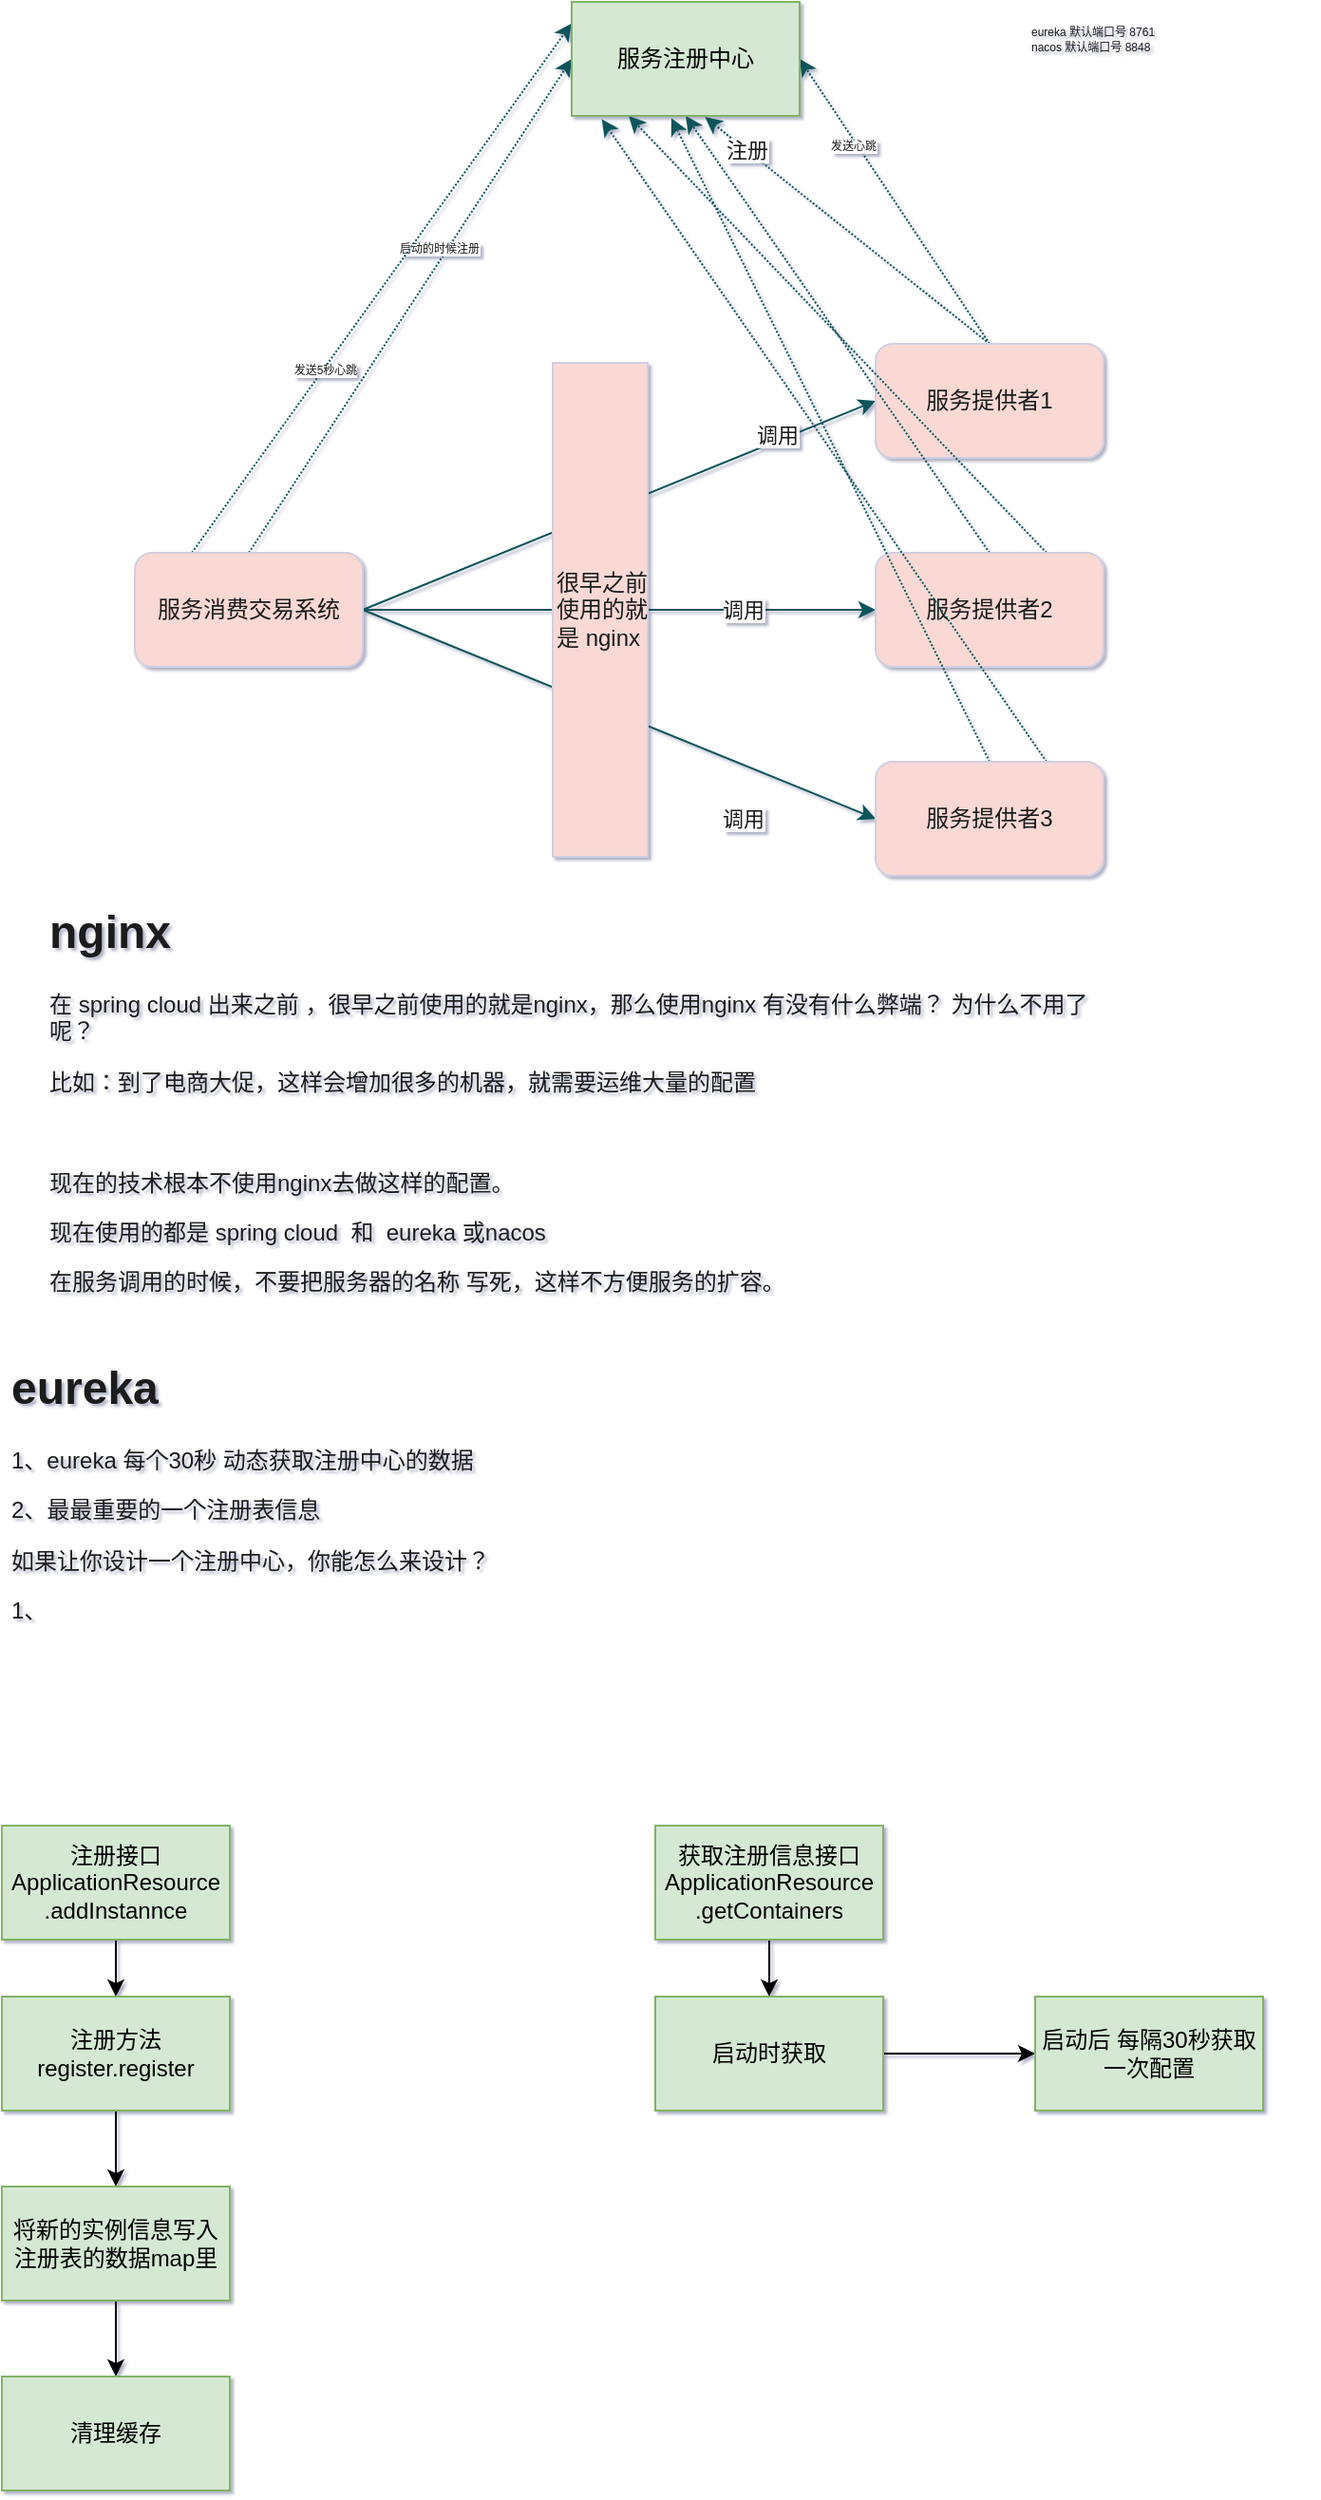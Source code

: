 <mxfile version="14.2.4" type="github">
  <diagram id="C5RBs43oDa-KdzZeNtuy" name="Page-1">
    <mxGraphModel dx="677" dy="378" grid="1" gridSize="10" guides="1" tooltips="1" connect="1" arrows="1" fold="1" page="1" pageScale="1" pageWidth="827" pageHeight="1169" background="none" math="0" shadow="1">
      <root>
        <mxCell id="WIyWlLk6GJQsqaUBKTNV-0" />
        <mxCell id="WIyWlLk6GJQsqaUBKTNV-1" parent="WIyWlLk6GJQsqaUBKTNV-0" />
        <mxCell id="w0ampsSdZ3sBVxdebY1X-4" style="rounded=1;sketch=0;orthogonalLoop=1;jettySize=auto;html=1;exitX=1;exitY=0.5;exitDx=0;exitDy=0;entryX=0;entryY=0.5;entryDx=0;entryDy=0;strokeColor=#09555B;fontColor=#1A1A1A;" parent="WIyWlLk6GJQsqaUBKTNV-1" source="w0ampsSdZ3sBVxdebY1X-0" target="w0ampsSdZ3sBVxdebY1X-1" edge="1">
          <mxGeometry relative="1" as="geometry" />
        </mxCell>
        <mxCell id="w0ampsSdZ3sBVxdebY1X-8" value="调用" style="edgeLabel;html=1;align=center;verticalAlign=middle;resizable=0;points=[];fontColor=#1A1A1A;" parent="w0ampsSdZ3sBVxdebY1X-4" vertex="1" connectable="0">
          <mxGeometry x="0.133" relative="1" as="geometry">
            <mxPoint x="65" y="-30" as="offset" />
          </mxGeometry>
        </mxCell>
        <mxCell id="w0ampsSdZ3sBVxdebY1X-5" style="rounded=1;sketch=0;orthogonalLoop=1;jettySize=auto;html=1;exitX=1;exitY=0.5;exitDx=0;exitDy=0;entryX=0;entryY=0.5;entryDx=0;entryDy=0;strokeColor=#09555B;fontColor=#1A1A1A;" parent="WIyWlLk6GJQsqaUBKTNV-1" source="w0ampsSdZ3sBVxdebY1X-0" target="w0ampsSdZ3sBVxdebY1X-2" edge="1">
          <mxGeometry relative="1" as="geometry" />
        </mxCell>
        <mxCell id="w0ampsSdZ3sBVxdebY1X-6" style="rounded=1;sketch=0;orthogonalLoop=1;jettySize=auto;html=1;exitX=1;exitY=0.5;exitDx=0;exitDy=0;entryX=0;entryY=0.5;entryDx=0;entryDy=0;strokeColor=#09555B;fontColor=#1A1A1A;" parent="WIyWlLk6GJQsqaUBKTNV-1" source="w0ampsSdZ3sBVxdebY1X-0" target="w0ampsSdZ3sBVxdebY1X-3" edge="1">
          <mxGeometry relative="1" as="geometry" />
        </mxCell>
        <mxCell id="w0ampsSdZ3sBVxdebY1X-28" style="edgeStyle=none;rounded=1;sketch=0;orthogonalLoop=1;jettySize=auto;html=1;exitX=0.5;exitY=0;exitDx=0;exitDy=0;entryX=0;entryY=0.5;entryDx=0;entryDy=0;dashed=1;dashPattern=1 1;strokeColor=#09555B;fontSize=6;fontColor=#1A1A1A;" parent="WIyWlLk6GJQsqaUBKTNV-1" source="w0ampsSdZ3sBVxdebY1X-0" target="w0ampsSdZ3sBVxdebY1X-16" edge="1">
          <mxGeometry relative="1" as="geometry" />
        </mxCell>
        <mxCell id="w0ampsSdZ3sBVxdebY1X-30" value="启动的时候注册" style="edgeLabel;html=1;align=center;verticalAlign=middle;resizable=0;points=[];fontSize=6;fontColor=#1A1A1A;" parent="w0ampsSdZ3sBVxdebY1X-28" vertex="1" connectable="0">
          <mxGeometry x="0.369" y="-1" relative="1" as="geometry">
            <mxPoint x="-17.17" y="17.37" as="offset" />
          </mxGeometry>
        </mxCell>
        <mxCell id="w0ampsSdZ3sBVxdebY1X-29" style="edgeStyle=none;rounded=1;sketch=0;orthogonalLoop=1;jettySize=auto;html=1;exitX=0.25;exitY=0;exitDx=0;exitDy=0;entryX=-0.001;entryY=0.19;entryDx=0;entryDy=0;entryPerimeter=0;dashed=1;dashPattern=1 1;strokeColor=#09555B;fontSize=6;fontColor=#1A1A1A;" parent="WIyWlLk6GJQsqaUBKTNV-1" source="w0ampsSdZ3sBVxdebY1X-0" target="w0ampsSdZ3sBVxdebY1X-16" edge="1">
          <mxGeometry relative="1" as="geometry" />
        </mxCell>
        <mxCell id="w0ampsSdZ3sBVxdebY1X-31" value="发送5秒心跳" style="edgeLabel;html=1;align=center;verticalAlign=middle;resizable=0;points=[];fontSize=6;fontColor=#1A1A1A;" parent="w0ampsSdZ3sBVxdebY1X-29" vertex="1" connectable="0">
          <mxGeometry x="-0.306" relative="1" as="geometry">
            <mxPoint as="offset" />
          </mxGeometry>
        </mxCell>
        <mxCell id="w0ampsSdZ3sBVxdebY1X-0" value="服务消费交易系统" style="whiteSpace=wrap;html=1;fillColor=#FAD9D5;strokeColor=#D0CEE2;fontColor=#1A1A1A;rounded=1;" parent="WIyWlLk6GJQsqaUBKTNV-1" vertex="1">
          <mxGeometry x="140" y="360" width="120" height="60" as="geometry" />
        </mxCell>
        <mxCell id="w0ampsSdZ3sBVxdebY1X-17" style="edgeStyle=none;rounded=1;sketch=0;orthogonalLoop=1;jettySize=auto;html=1;exitX=0.5;exitY=0;exitDx=0;exitDy=0;entryX=0.585;entryY=1.01;entryDx=0;entryDy=0;entryPerimeter=0;strokeColor=#09555B;fontColor=#1A1A1A;dashed=1;dashPattern=1 1;" parent="WIyWlLk6GJQsqaUBKTNV-1" source="w0ampsSdZ3sBVxdebY1X-1" target="w0ampsSdZ3sBVxdebY1X-16" edge="1">
          <mxGeometry relative="1" as="geometry" />
        </mxCell>
        <mxCell id="w0ampsSdZ3sBVxdebY1X-18" value="注册" style="edgeLabel;html=1;align=center;verticalAlign=middle;resizable=0;points=[];fontColor=#1A1A1A;" parent="w0ampsSdZ3sBVxdebY1X-17" vertex="1" connectable="0">
          <mxGeometry x="0.72" relative="1" as="geometry">
            <mxPoint as="offset" />
          </mxGeometry>
        </mxCell>
        <mxCell id="w0ampsSdZ3sBVxdebY1X-21" style="edgeStyle=none;rounded=1;sketch=0;orthogonalLoop=1;jettySize=auto;html=1;exitX=0.5;exitY=0;exitDx=0;exitDy=0;entryX=1;entryY=0.5;entryDx=0;entryDy=0;dashed=1;dashPattern=1 1;strokeColor=#09555B;fontSize=6;fontColor=#1A1A1A;" parent="WIyWlLk6GJQsqaUBKTNV-1" source="w0ampsSdZ3sBVxdebY1X-1" target="w0ampsSdZ3sBVxdebY1X-16" edge="1">
          <mxGeometry relative="1" as="geometry" />
        </mxCell>
        <mxCell id="w0ampsSdZ3sBVxdebY1X-22" value="发送心跳" style="edgeLabel;html=1;align=center;verticalAlign=middle;resizable=0;points=[];fontSize=6;fontColor=#1A1A1A;" parent="w0ampsSdZ3sBVxdebY1X-21" vertex="1" connectable="0">
          <mxGeometry x="0.41" y="2" relative="1" as="geometry">
            <mxPoint as="offset" />
          </mxGeometry>
        </mxCell>
        <mxCell id="w0ampsSdZ3sBVxdebY1X-1" value="服务提供者1" style="rounded=1;whiteSpace=wrap;html=1;sketch=0;strokeColor=#D0CEE2;fillColor=#FAD9D5;fontColor=#1A1A1A;align=center;" parent="WIyWlLk6GJQsqaUBKTNV-1" vertex="1">
          <mxGeometry x="530" y="250" width="120" height="60" as="geometry" />
        </mxCell>
        <mxCell id="w0ampsSdZ3sBVxdebY1X-23" style="edgeStyle=none;rounded=1;sketch=0;orthogonalLoop=1;jettySize=auto;html=1;exitX=0.5;exitY=0;exitDx=0;exitDy=0;entryX=0.5;entryY=1;entryDx=0;entryDy=0;dashed=1;dashPattern=1 1;strokeColor=#09555B;fontSize=6;fontColor=#1A1A1A;" parent="WIyWlLk6GJQsqaUBKTNV-1" source="w0ampsSdZ3sBVxdebY1X-2" target="w0ampsSdZ3sBVxdebY1X-16" edge="1">
          <mxGeometry relative="1" as="geometry" />
        </mxCell>
        <mxCell id="w0ampsSdZ3sBVxdebY1X-24" style="edgeStyle=none;rounded=1;sketch=0;orthogonalLoop=1;jettySize=auto;html=1;exitX=0.75;exitY=0;exitDx=0;exitDy=0;entryX=0.25;entryY=1;entryDx=0;entryDy=0;dashed=1;dashPattern=1 1;strokeColor=#09555B;fontSize=6;fontColor=#1A1A1A;" parent="WIyWlLk6GJQsqaUBKTNV-1" source="w0ampsSdZ3sBVxdebY1X-2" target="w0ampsSdZ3sBVxdebY1X-16" edge="1">
          <mxGeometry relative="1" as="geometry" />
        </mxCell>
        <mxCell id="w0ampsSdZ3sBVxdebY1X-2" value="服务提供者2" style="rounded=1;whiteSpace=wrap;html=1;sketch=0;strokeColor=#D0CEE2;fillColor=#FAD9D5;fontColor=#1A1A1A;align=center;" parent="WIyWlLk6GJQsqaUBKTNV-1" vertex="1">
          <mxGeometry x="530" y="360" width="120" height="60" as="geometry" />
        </mxCell>
        <mxCell id="w0ampsSdZ3sBVxdebY1X-26" style="edgeStyle=none;rounded=1;sketch=0;orthogonalLoop=1;jettySize=auto;html=1;exitX=0.5;exitY=0;exitDx=0;exitDy=0;entryX=0.437;entryY=1.019;entryDx=0;entryDy=0;entryPerimeter=0;dashed=1;dashPattern=1 1;strokeColor=#09555B;fontSize=6;fontColor=#1A1A1A;" parent="WIyWlLk6GJQsqaUBKTNV-1" source="w0ampsSdZ3sBVxdebY1X-3" target="w0ampsSdZ3sBVxdebY1X-16" edge="1">
          <mxGeometry relative="1" as="geometry" />
        </mxCell>
        <mxCell id="w0ampsSdZ3sBVxdebY1X-27" style="edgeStyle=none;rounded=1;sketch=0;orthogonalLoop=1;jettySize=auto;html=1;exitX=0.75;exitY=0;exitDx=0;exitDy=0;entryX=0.132;entryY=1.029;entryDx=0;entryDy=0;entryPerimeter=0;dashed=1;dashPattern=1 1;strokeColor=#09555B;fontSize=6;fontColor=#1A1A1A;" parent="WIyWlLk6GJQsqaUBKTNV-1" source="w0ampsSdZ3sBVxdebY1X-3" target="w0ampsSdZ3sBVxdebY1X-16" edge="1">
          <mxGeometry relative="1" as="geometry" />
        </mxCell>
        <mxCell id="w0ampsSdZ3sBVxdebY1X-3" value="服务提供者3" style="rounded=1;whiteSpace=wrap;html=1;sketch=0;strokeColor=#D0CEE2;fillColor=#FAD9D5;fontColor=#1A1A1A;align=center;" parent="WIyWlLk6GJQsqaUBKTNV-1" vertex="1">
          <mxGeometry x="530" y="470" width="120" height="60" as="geometry" />
        </mxCell>
        <mxCell id="w0ampsSdZ3sBVxdebY1X-10" value="调用" style="edgeLabel;html=1;align=center;verticalAlign=middle;resizable=0;points=[];fontColor=#1A1A1A;" parent="WIyWlLk6GJQsqaUBKTNV-1" vertex="1" connectable="0">
          <mxGeometry x="460" y="390.0" as="geometry" />
        </mxCell>
        <mxCell id="w0ampsSdZ3sBVxdebY1X-11" value="调用" style="edgeLabel;html=1;align=center;verticalAlign=middle;resizable=0;points=[];fontColor=#1A1A1A;" parent="WIyWlLk6GJQsqaUBKTNV-1" vertex="1" connectable="0">
          <mxGeometry x="460" y="500.0" as="geometry" />
        </mxCell>
        <mxCell id="w0ampsSdZ3sBVxdebY1X-12" value="很早之前使用的就是 nginx" style="rounded=0;whiteSpace=wrap;html=1;sketch=0;strokeColor=#D0CEE2;fillColor=#FAD9D5;fontColor=#1A1A1A;align=left;" parent="WIyWlLk6GJQsqaUBKTNV-1" vertex="1">
          <mxGeometry x="360" y="260" width="50" height="260" as="geometry" />
        </mxCell>
        <mxCell id="w0ampsSdZ3sBVxdebY1X-13" value="&lt;h1&gt;nginx&lt;/h1&gt;&lt;p&gt;在 spring cloud 出来之前 ，很早之前使用的就是nginx，那么使用nginx 有没有什么弊端？ 为什么不用了呢？&lt;br&gt;&lt;/p&gt;&lt;p&gt;比如：到了电商大促，这样会增加很多的机器，就需要运维大量的配置&lt;/p&gt;&lt;p&gt;&lt;br&gt;&lt;/p&gt;&lt;p&gt;现在的技术根本不使用nginx去做这样的配置。&lt;/p&gt;&lt;p&gt;现在使用的都是 spring cloud&amp;nbsp; 和&amp;nbsp; eureka 或nacos&amp;nbsp;&lt;/p&gt;&lt;p&gt;在服务调用的时候，不要把服务器的名称 写死，这样不方便服务的扩容。&lt;/p&gt;&lt;p&gt;&lt;br&gt;&lt;/p&gt;&lt;p&gt;&lt;br&gt;&lt;/p&gt;&lt;p&gt;&lt;br&gt;&lt;/p&gt;&lt;p&gt;&lt;br&gt;&lt;/p&gt;" style="text;html=1;strokeColor=none;fillColor=none;spacing=5;spacingTop=-20;whiteSpace=wrap;overflow=hidden;rounded=0;sketch=0;fontColor=#1A1A1A;align=left;" parent="WIyWlLk6GJQsqaUBKTNV-1" vertex="1">
          <mxGeometry x="90" y="540" width="570" height="220" as="geometry" />
        </mxCell>
        <mxCell id="w0ampsSdZ3sBVxdebY1X-16" value="服务注册中心" style="rounded=0;whiteSpace=wrap;html=1;sketch=0;strokeColor=#82b366;fillColor=#d5e8d4;align=center;" parent="WIyWlLk6GJQsqaUBKTNV-1" vertex="1">
          <mxGeometry x="370" y="70" width="120" height="60" as="geometry" />
        </mxCell>
        <mxCell id="w0ampsSdZ3sBVxdebY1X-32" value="eureka 默认端口号 8761&amp;nbsp;&lt;br&gt;nacos 默认端口号 8848" style="text;html=1;strokeColor=none;fillColor=none;align=left;verticalAlign=middle;whiteSpace=wrap;rounded=0;sketch=0;fontSize=6;fontColor=#1A1A1A;" parent="WIyWlLk6GJQsqaUBKTNV-1" vertex="1">
          <mxGeometry x="610" y="70" width="150" height="40" as="geometry" />
        </mxCell>
        <mxCell id="jkxjJpP9OEZaDkm8gxt2-1" value="&lt;h1&gt;eureka&lt;/h1&gt;&lt;p&gt;&lt;span&gt;1、eureka 每个30秒 动态获取注册中心的数据&lt;/span&gt;&lt;/p&gt;&lt;p&gt;&lt;span&gt;2、最最重要的一个注册表信息&lt;/span&gt;&lt;/p&gt;&lt;p&gt;如果让你设计一个注册中心，你能怎么来设计？&lt;/p&gt;&lt;p&gt;1、&lt;/p&gt;&lt;p&gt;&lt;span&gt;&lt;br&gt;&lt;/span&gt;&lt;/p&gt;&lt;p&gt;&lt;br&gt;&lt;/p&gt;&lt;p&gt;&lt;br&gt;&lt;/p&gt;&lt;p&gt;&lt;br&gt;&lt;/p&gt;" style="text;html=1;strokeColor=none;fillColor=none;spacing=5;spacingTop=-20;whiteSpace=wrap;overflow=hidden;rounded=0;sketch=0;fontColor=#1A1A1A;align=left;" parent="WIyWlLk6GJQsqaUBKTNV-1" vertex="1">
          <mxGeometry x="70" y="780" width="570" height="220" as="geometry" />
        </mxCell>
        <mxCell id="jkxjJpP9OEZaDkm8gxt2-5" value="" style="edgeStyle=orthogonalEdgeStyle;rounded=0;orthogonalLoop=1;jettySize=auto;html=1;" parent="WIyWlLk6GJQsqaUBKTNV-1" source="jkxjJpP9OEZaDkm8gxt2-3" target="jkxjJpP9OEZaDkm8gxt2-4" edge="1">
          <mxGeometry relative="1" as="geometry" />
        </mxCell>
        <mxCell id="jkxjJpP9OEZaDkm8gxt2-3" value="注册接口&lt;br&gt;ApplicationResource&lt;br&gt;.addInstannce" style="rounded=0;html=1;whiteSpace=wrap;fillColor=#d5e8d4;strokeColor=#82b366;" parent="WIyWlLk6GJQsqaUBKTNV-1" vertex="1">
          <mxGeometry x="70" y="1030" width="120" height="60" as="geometry" />
        </mxCell>
        <mxCell id="jkxjJpP9OEZaDkm8gxt2-7" value="" style="edgeStyle=orthogonalEdgeStyle;rounded=0;orthogonalLoop=1;jettySize=auto;html=1;" parent="WIyWlLk6GJQsqaUBKTNV-1" source="jkxjJpP9OEZaDkm8gxt2-4" target="jkxjJpP9OEZaDkm8gxt2-6" edge="1">
          <mxGeometry relative="1" as="geometry" />
        </mxCell>
        <mxCell id="jkxjJpP9OEZaDkm8gxt2-4" value="注册方法&lt;br&gt;register.register" style="whiteSpace=wrap;html=1;rounded=0;strokeColor=#82b366;fillColor=#d5e8d4;" parent="WIyWlLk6GJQsqaUBKTNV-1" vertex="1">
          <mxGeometry x="70" y="1120" width="120" height="60" as="geometry" />
        </mxCell>
        <mxCell id="jkxjJpP9OEZaDkm8gxt2-9" value="" style="edgeStyle=orthogonalEdgeStyle;rounded=0;orthogonalLoop=1;jettySize=auto;html=1;" parent="WIyWlLk6GJQsqaUBKTNV-1" source="jkxjJpP9OEZaDkm8gxt2-6" target="jkxjJpP9OEZaDkm8gxt2-8" edge="1">
          <mxGeometry relative="1" as="geometry" />
        </mxCell>
        <mxCell id="jkxjJpP9OEZaDkm8gxt2-6" value="将新的实例信息写入注册表的数据map里" style="whiteSpace=wrap;html=1;rounded=0;strokeColor=#82b366;fillColor=#d5e8d4;" parent="WIyWlLk6GJQsqaUBKTNV-1" vertex="1">
          <mxGeometry x="70" y="1220" width="120" height="60" as="geometry" />
        </mxCell>
        <mxCell id="jkxjJpP9OEZaDkm8gxt2-8" value="清理缓存" style="whiteSpace=wrap;html=1;rounded=0;strokeColor=#82b366;fillColor=#d5e8d4;" parent="WIyWlLk6GJQsqaUBKTNV-1" vertex="1">
          <mxGeometry x="70" y="1320" width="120" height="60" as="geometry" />
        </mxCell>
        <mxCell id="jkxjJpP9OEZaDkm8gxt2-12" value="" style="edgeStyle=orthogonalEdgeStyle;rounded=0;orthogonalLoop=1;jettySize=auto;html=1;" parent="WIyWlLk6GJQsqaUBKTNV-1" source="jkxjJpP9OEZaDkm8gxt2-10" target="jkxjJpP9OEZaDkm8gxt2-11" edge="1">
          <mxGeometry relative="1" as="geometry" />
        </mxCell>
        <mxCell id="jkxjJpP9OEZaDkm8gxt2-10" value="获取注册信息接口&lt;br&gt;ApplicationResource&lt;br&gt;.getContainers" style="rounded=0;whiteSpace=wrap;html=1;fillColor=#d5e8d4;strokeColor=#82b366;" parent="WIyWlLk6GJQsqaUBKTNV-1" vertex="1">
          <mxGeometry x="414" y="1030" width="120" height="60" as="geometry" />
        </mxCell>
        <mxCell id="jkxjJpP9OEZaDkm8gxt2-14" value="" style="edgeStyle=orthogonalEdgeStyle;rounded=0;orthogonalLoop=1;jettySize=auto;html=1;" parent="WIyWlLk6GJQsqaUBKTNV-1" source="jkxjJpP9OEZaDkm8gxt2-11" target="jkxjJpP9OEZaDkm8gxt2-13" edge="1">
          <mxGeometry relative="1" as="geometry" />
        </mxCell>
        <mxCell id="jkxjJpP9OEZaDkm8gxt2-11" value="启动时获取" style="whiteSpace=wrap;html=1;rounded=0;strokeColor=#82b366;fillColor=#d5e8d4;" parent="WIyWlLk6GJQsqaUBKTNV-1" vertex="1">
          <mxGeometry x="414" y="1120" width="120" height="60" as="geometry" />
        </mxCell>
        <mxCell id="jkxjJpP9OEZaDkm8gxt2-13" value="启动后 每隔30秒获取一次配置" style="whiteSpace=wrap;html=1;rounded=0;strokeColor=#82b366;fillColor=#d5e8d4;" parent="WIyWlLk6GJQsqaUBKTNV-1" vertex="1">
          <mxGeometry x="614" y="1120" width="120" height="60" as="geometry" />
        </mxCell>
      </root>
    </mxGraphModel>
  </diagram>
</mxfile>

